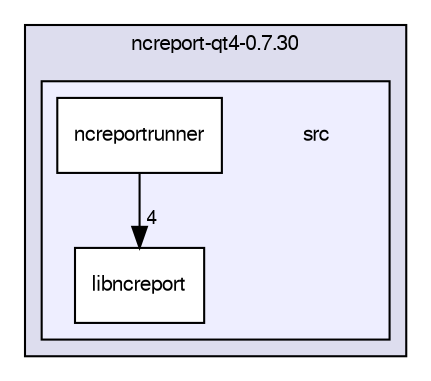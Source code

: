 digraph G {
  compound=true
  node [ fontsize=10, fontname="FreeSans"];
  edge [ labelfontsize=9, labelfontname="FreeSans"];
  subgraph clusterdir_3bc18ad3ed6ed9928d43713c4455eeb4 {
    graph [ bgcolor="#ddddee", pencolor="black", label="ncreport-qt4-0.7.30" fontname="FreeSans", fontsize=10, URL="dir_3bc18ad3ed6ed9928d43713c4455eeb4.html"]
  subgraph clusterdir_e67de86019fa439bb454c3658a0c2fe8 {
    graph [ bgcolor="#eeeeff", pencolor="black", label="" URL="dir_e67de86019fa439bb454c3658a0c2fe8.html"];
    dir_e67de86019fa439bb454c3658a0c2fe8 [shape=plaintext label="src"];
    dir_24144c3b9a6dd83c54764577fc384031 [shape=box label="libncreport" color="black" fillcolor="white" style="filled" URL="dir_24144c3b9a6dd83c54764577fc384031.html"];
    dir_38b5873ab6ada1669360e73b84009dfb [shape=box label="ncreportrunner" color="black" fillcolor="white" style="filled" URL="dir_38b5873ab6ada1669360e73b84009dfb.html"];
  }
  }
  dir_38b5873ab6ada1669360e73b84009dfb->dir_24144c3b9a6dd83c54764577fc384031 [headlabel="4", labeldistance=1.5 headhref="dir_000022_000023.html"];
}
